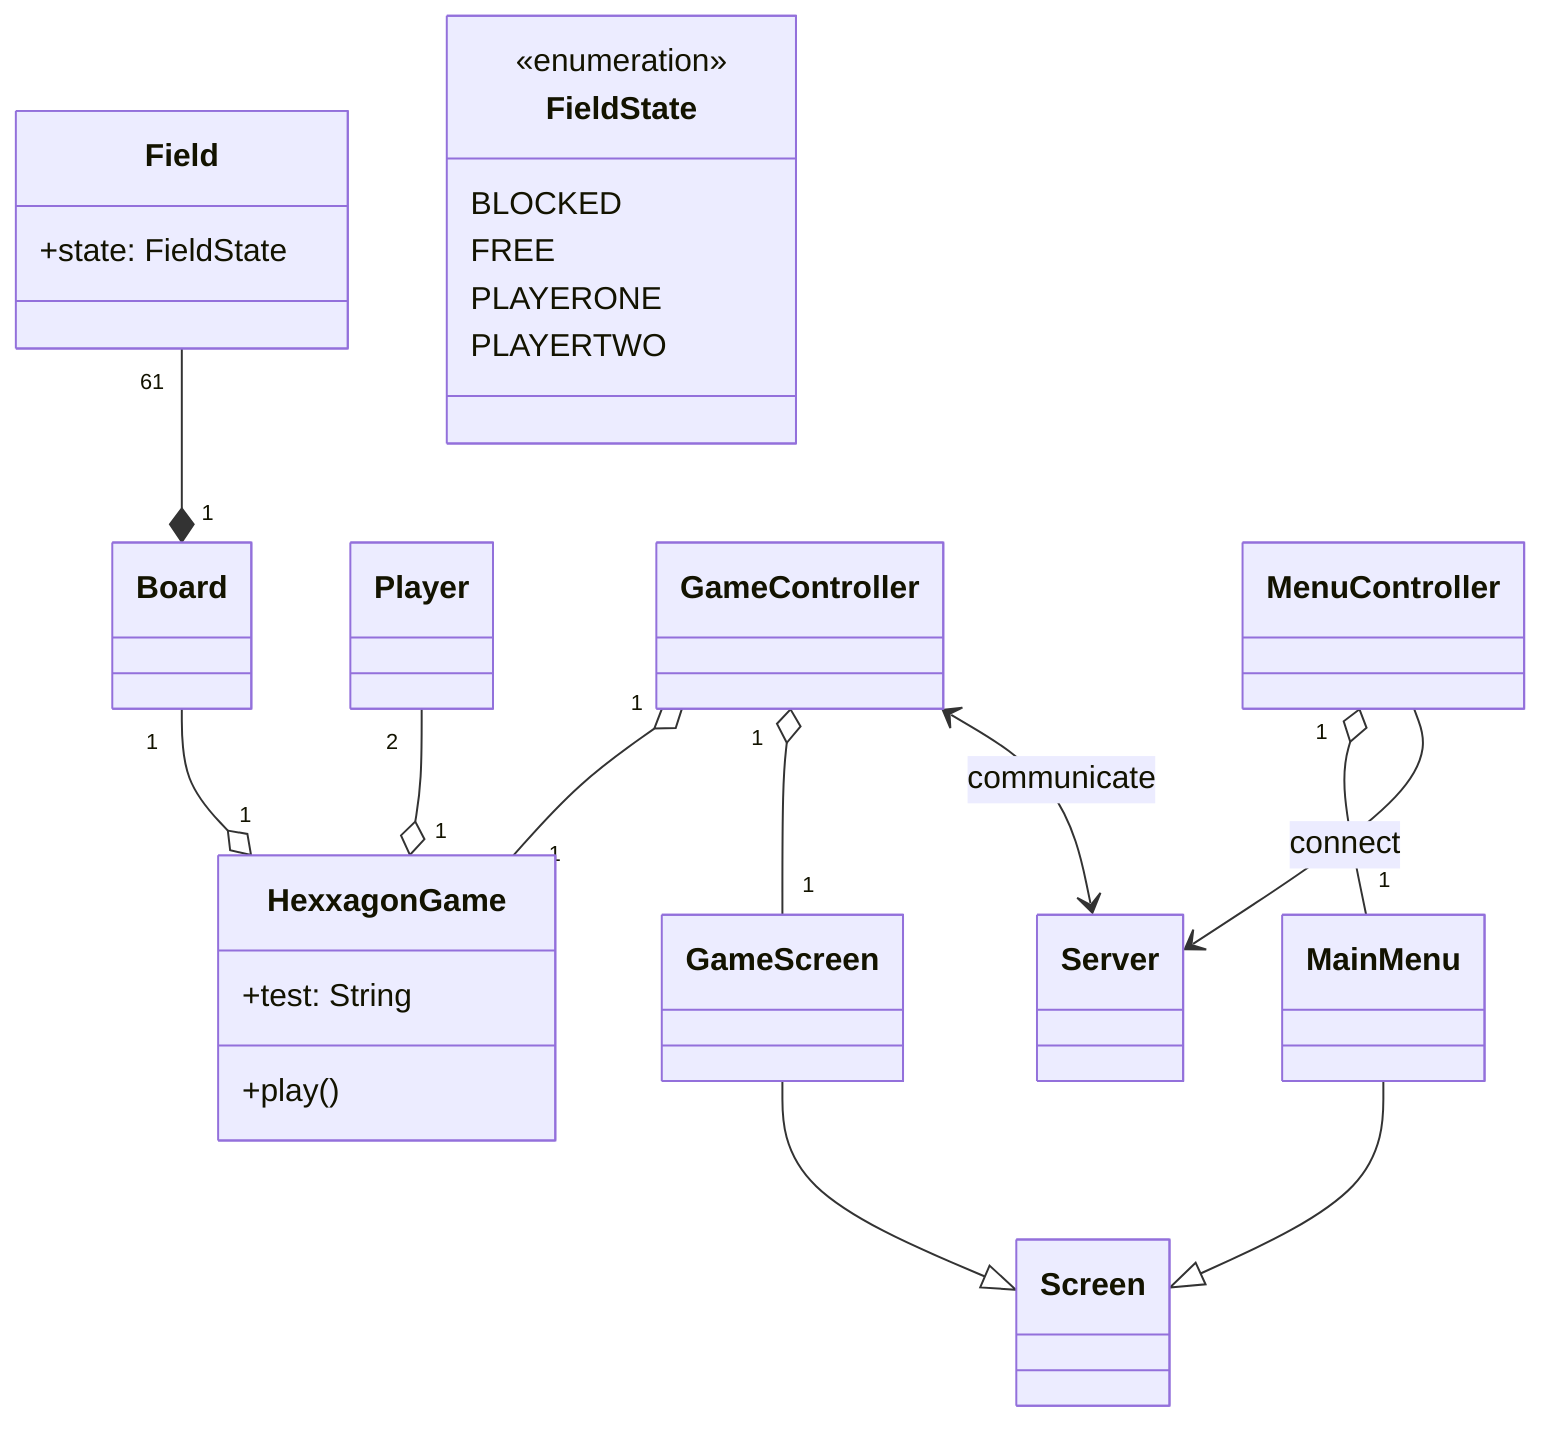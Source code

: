 classDiagram
class HexxagonGame {
    +test: String
    +play()
}

class Board

class Field {
    +state: FieldState
}

class FieldState {
    <<enumeration>>
    BLOCKED
    FREE
    PLAYERONE
    PLAYERTWO
}

class Player

class Server

class Screen

class MainMenu

class GameScreen

class GameController

Field "61" --* "1" Board

MainMenu --|> Screen

GameScreen --|> Screen

GameController "1" o-- "1" HexxagonGame

GameController "1" o-- "1" GameScreen

GameController <--> Server: communicate

class MenuController

MenuController "1" o-- "1" MainMenu

MenuController --> Server: connect

Board "1" --o "1" HexxagonGame

Player "2" --o "1" HexxagonGame